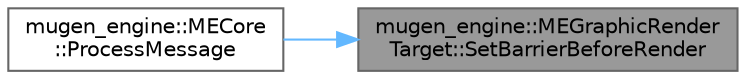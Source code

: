 digraph "mugen_engine::MEGraphicRenderTarget::SetBarrierBeforeRender"
{
 // LATEX_PDF_SIZE
  bgcolor="transparent";
  edge [fontname=Helvetica,fontsize=10,labelfontname=Helvetica,labelfontsize=10];
  node [fontname=Helvetica,fontsize=10,shape=box,height=0.2,width=0.4];
  rankdir="RL";
  Node1 [id="Node000001",label="mugen_engine::MEGraphicRender\lTarget::SetBarrierBeforeRender",height=0.2,width=0.4,color="gray40", fillcolor="grey60", style="filled", fontcolor="black",tooltip="描画前バリア"];
  Node1 -> Node2 [id="edge2_Node000001_Node000002",dir="back",color="steelblue1",style="solid",tooltip=" "];
  Node2 [id="Node000002",label="mugen_engine::MECore\l::ProcessMessage",height=0.2,width=0.4,color="grey40", fillcolor="white", style="filled",URL="$classmugen__engine_1_1_m_e_core.html#ac0ed52db525aae4982979c445e4d3c5e",tooltip="システムのメッセージを処理する"];
}
